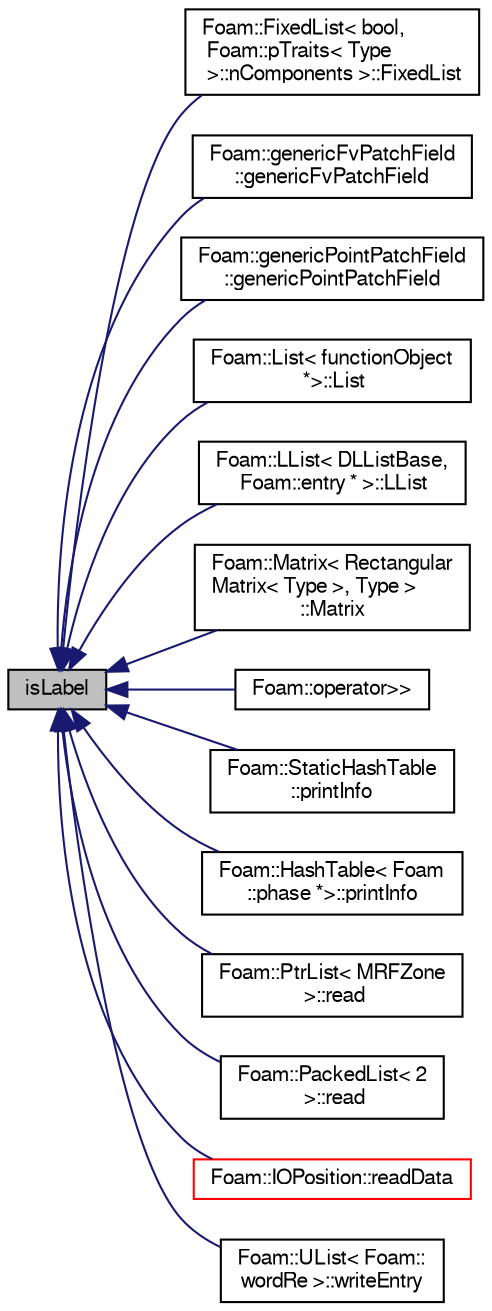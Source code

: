 digraph "isLabel"
{
  bgcolor="transparent";
  edge [fontname="FreeSans",fontsize="10",labelfontname="FreeSans",labelfontsize="10"];
  node [fontname="FreeSans",fontsize="10",shape=record];
  rankdir="LR";
  Node578 [label="isLabel",height=0.2,width=0.4,color="black", fillcolor="grey75", style="filled", fontcolor="black"];
  Node578 -> Node579 [dir="back",color="midnightblue",fontsize="10",style="solid",fontname="FreeSans"];
  Node579 [label="Foam::FixedList\< bool,\l Foam::pTraits\< Type\l \>::nComponents \>::FixedList",height=0.2,width=0.4,color="black",URL="$a25894.html#a96fc89cc5cd7ef81f0d49bfb25247021",tooltip="Construct from Istream. "];
  Node578 -> Node580 [dir="back",color="midnightblue",fontsize="10",style="solid",fontname="FreeSans"];
  Node580 [label="Foam::genericFvPatchField\l::genericFvPatchField",height=0.2,width=0.4,color="black",URL="$a23554.html#a55caa01e757d3893cd3a7034439317d9",tooltip="Construct from patch, internal field and dictionary. "];
  Node578 -> Node581 [dir="back",color="midnightblue",fontsize="10",style="solid",fontname="FreeSans"];
  Node581 [label="Foam::genericPointPatchField\l::genericPointPatchField",height=0.2,width=0.4,color="black",URL="$a23558.html#abb7dd7bf600b72b3b82ea631844b5eb3",tooltip="Construct from patch, internal field and dictionary. "];
  Node578 -> Node582 [dir="back",color="midnightblue",fontsize="10",style="solid",fontname="FreeSans"];
  Node582 [label="Foam::List\< functionObject\l *\>::List",height=0.2,width=0.4,color="black",URL="$a25694.html#a14f9ee6bb196d1f585f55ea49dc15a0c",tooltip="Construct from Istream. "];
  Node578 -> Node583 [dir="back",color="midnightblue",fontsize="10",style="solid",fontname="FreeSans"];
  Node583 [label="Foam::LList\< DLListBase,\l Foam::entry * \>::LList",height=0.2,width=0.4,color="black",URL="$a25762.html#aa632aa973f33404a158c0481ead8a78b",tooltip="Construct from Istream. "];
  Node578 -> Node584 [dir="back",color="midnightblue",fontsize="10",style="solid",fontname="FreeSans"];
  Node584 [label="Foam::Matrix\< Rectangular\lMatrix\< Type \>, Type \>\l::Matrix",height=0.2,width=0.4,color="black",URL="$a26774.html#aa92976d4353b6683c4f4b1b50a536502",tooltip="Construct from Istream. "];
  Node578 -> Node585 [dir="back",color="midnightblue",fontsize="10",style="solid",fontname="FreeSans"];
  Node585 [label="Foam::operator\>\>",height=0.2,width=0.4,color="black",URL="$a21124.html#a2d94fb7679313f01caf60b49ff5b63c0"];
  Node578 -> Node586 [dir="back",color="midnightblue",fontsize="10",style="solid",fontname="FreeSans"];
  Node586 [label="Foam::StaticHashTable\l::printInfo",height=0.2,width=0.4,color="black",URL="$a25738.html#a4630bfbe0bfbb22452195c1644979442",tooltip="Print information. "];
  Node578 -> Node587 [dir="back",color="midnightblue",fontsize="10",style="solid",fontname="FreeSans"];
  Node587 [label="Foam::HashTable\< Foam\l::phase *\>::printInfo",height=0.2,width=0.4,color="black",URL="$a25702.html#a4630bfbe0bfbb22452195c1644979442",tooltip="Print information. "];
  Node578 -> Node588 [dir="back",color="midnightblue",fontsize="10",style="solid",fontname="FreeSans"];
  Node588 [label="Foam::PtrList\< MRFZone\l \>::read",height=0.2,width=0.4,color="black",URL="$a25914.html#a13f28f6f50da188010f20f60b92f4f39",tooltip="Read from Istream using given Istream constructor class. "];
  Node578 -> Node589 [dir="back",color="midnightblue",fontsize="10",style="solid",fontname="FreeSans"];
  Node589 [label="Foam::PackedList\< 2\l \>::read",height=0.2,width=0.4,color="black",URL="$a25938.html#a223c472410515286cf5050b0b7b37396",tooltip="Clear list and read from stream. "];
  Node578 -> Node590 [dir="back",color="midnightblue",fontsize="10",style="solid",fontname="FreeSans"];
  Node590 [label="Foam::IOPosition::readData",height=0.2,width=0.4,color="red",URL="$a23566.html#af01264cee7588de77f4021f7c9322549"];
  Node578 -> Node592 [dir="back",color="midnightblue",fontsize="10",style="solid",fontname="FreeSans"];
  Node592 [label="Foam::UList\< Foam::\lwordRe \>::writeEntry",height=0.2,width=0.4,color="black",URL="$a25698.html#ab40cda08e1d63badc1dbc7c31005601e",tooltip="Write the UList as a dictionary entry with keyword. "];
}
